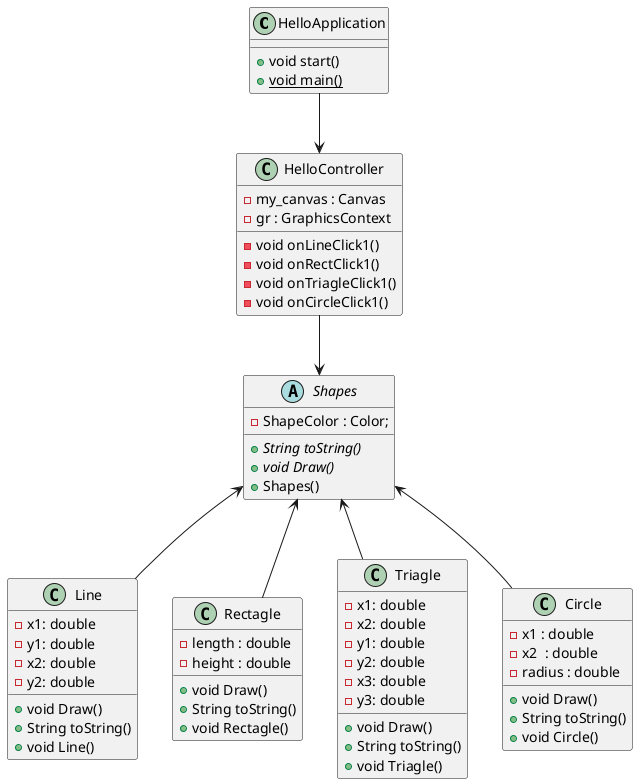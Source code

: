 @startuml
'https://plantuml.com/class-diagram

class HelloApplication{
    + void start()
    + {method} {static} void main()
}

class HelloController {
        {field} - my_canvas : Canvas
        {field} - gr : GraphicsContext
        - {method} void onLineClick1()
        - {method} void onRectClick1()
        - {method} void onTriagleClick1()
        - {method} void onCircleClick1()

}

abstract class Shapes {
    {field} - ShapeColor : Color;
    {abstract} {method} + String toString()
    {abstract} {method} + void Draw()
    {method} + Shapes()
}

class Line{
    {field} - x1: double
    {field} - y1: double
    {field} - x2: double
    {field} - y2: double
    {method} + void Draw()
    {method} + String toString()
    {method} + void Line()
}

class Rectagle{
    {field} - length : double
    {field} - height : double
    {method} + void Draw()
    {method} + String toString()
    {method} + void Rectagle()
}

class Triagle{
    {field} - x1: double
    {field} - x2: double
    {field} - y1: double
    {field} - y2: double
    {field} - x3: double
    {field} - y3: double
    {method} + void Draw()
    {method} + String toString()
    {method} + void Triagle()
}

class Circle{
    {field} - x1 : double
    {field} - x2  : double
    {field} - radius : double
    {method} + void Draw()
    {method} + String toString()
    {method} + void Circle()
}

HelloApplication --> HelloController
HelloController  --> Shapes
Shapes <-- Circle
Shapes <-- Line
Shapes <-- Triagle
Shapes <-- Rectagle
@enduml